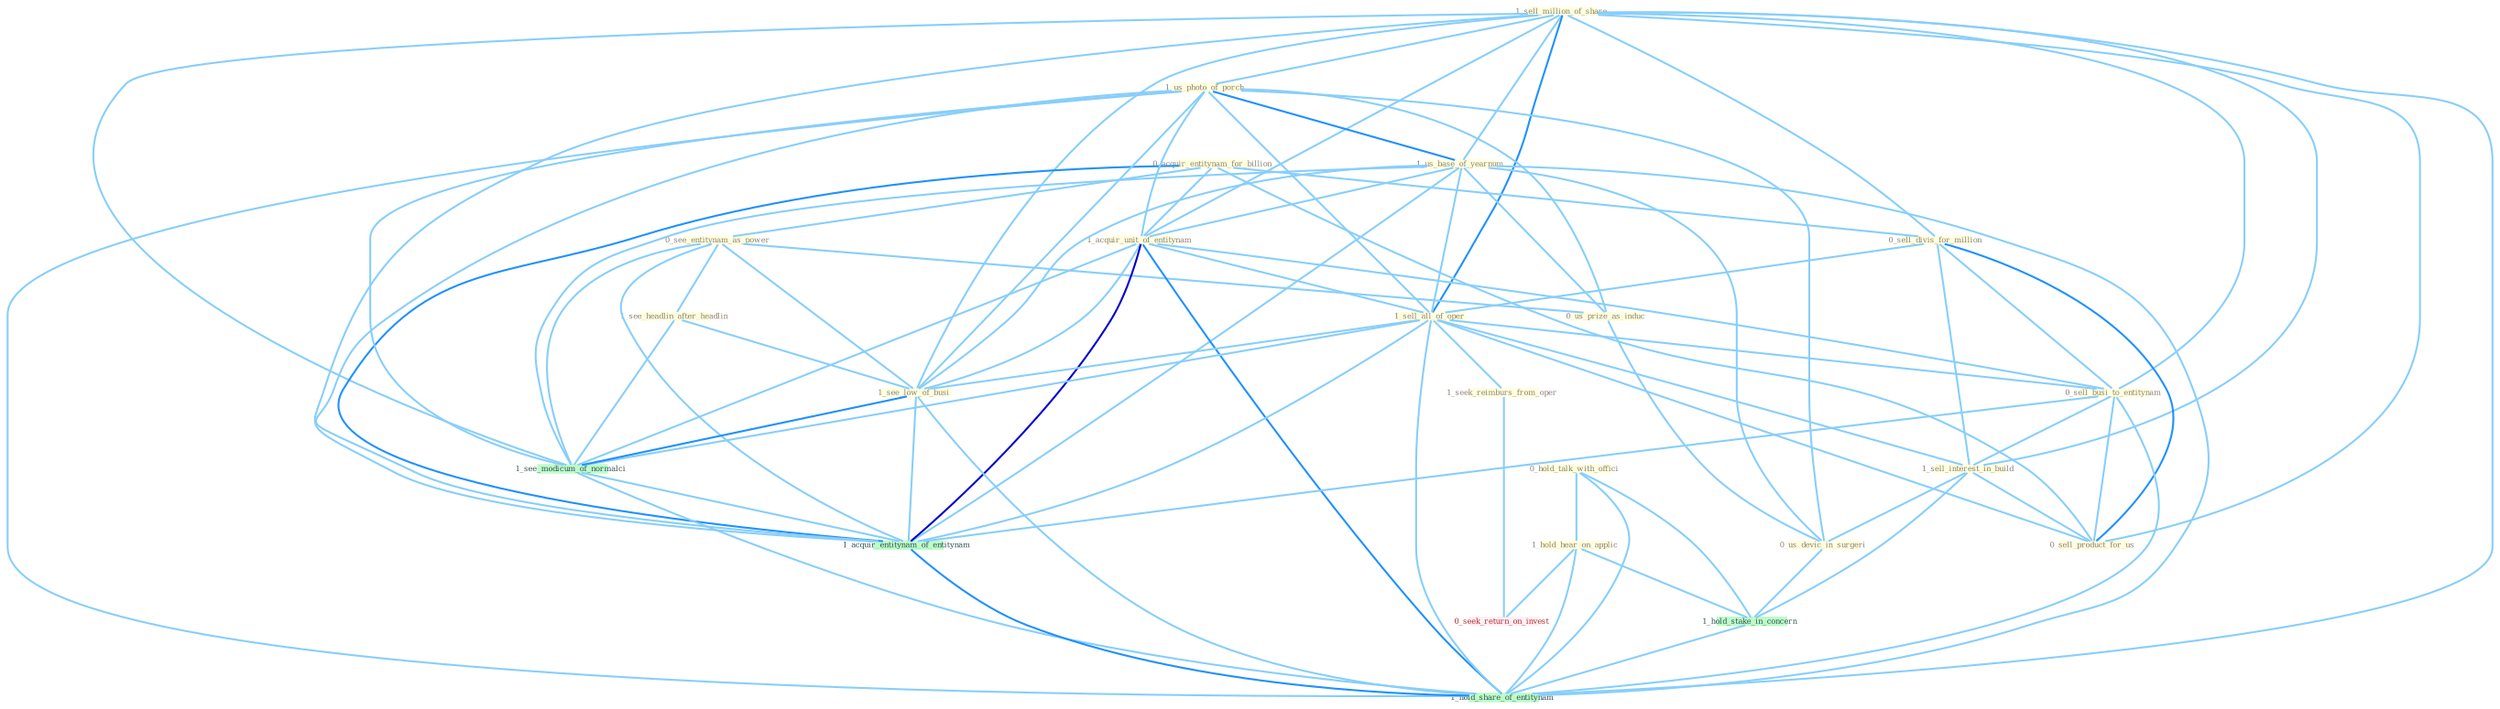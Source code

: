 Graph G{ 
    node
    [shape=polygon,style=filled,width=.5,height=.06,color="#BDFCC9",fixedsize=true,fontsize=4,
    fontcolor="#2f4f4f"];
    {node
    [color="#ffffe0", fontcolor="#8b7d6b"] "1_sell_million_of_share " "0_acquir_entitynam_for_billion " "1_us_photo_of_porch " "0_sell_divis_for_million " "0_see_entitynam_as_power " "1_us_base_of_yearnum " "0_hold_talk_with_offici " "1_acquir_unit_of_entitynam " "1_sell_all_of_oper " "0_sell_busi_to_entitynam " "0_us_prize_as_induc " "1_see_headlin_after_headlin " "1_sell_interest_in_build " "1_hold_hear_on_applic " "1_see_low_of_busi " "0_sell_product_for_us " "1_seek_reimburs_from_oper " "0_us_devic_in_surgeri "}
{node [color="#fff0f5", fontcolor="#b22222"] "0_seek_return_on_invest "}
edge [color="#B0E2FF"];

	"1_sell_million_of_share " -- "1_us_photo_of_porch " [w="1", color="#87cefa" ];
	"1_sell_million_of_share " -- "0_sell_divis_for_million " [w="1", color="#87cefa" ];
	"1_sell_million_of_share " -- "1_us_base_of_yearnum " [w="1", color="#87cefa" ];
	"1_sell_million_of_share " -- "1_acquir_unit_of_entitynam " [w="1", color="#87cefa" ];
	"1_sell_million_of_share " -- "1_sell_all_of_oper " [w="2", color="#1e90ff" , len=0.8];
	"1_sell_million_of_share " -- "0_sell_busi_to_entitynam " [w="1", color="#87cefa" ];
	"1_sell_million_of_share " -- "1_sell_interest_in_build " [w="1", color="#87cefa" ];
	"1_sell_million_of_share " -- "1_see_low_of_busi " [w="1", color="#87cefa" ];
	"1_sell_million_of_share " -- "0_sell_product_for_us " [w="1", color="#87cefa" ];
	"1_sell_million_of_share " -- "1_see_modicum_of_normalci " [w="1", color="#87cefa" ];
	"1_sell_million_of_share " -- "1_acquir_entitynam_of_entitynam " [w="1", color="#87cefa" ];
	"1_sell_million_of_share " -- "1_hold_share_of_entitynam " [w="1", color="#87cefa" ];
	"0_acquir_entitynam_for_billion " -- "0_sell_divis_for_million " [w="1", color="#87cefa" ];
	"0_acquir_entitynam_for_billion " -- "0_see_entitynam_as_power " [w="1", color="#87cefa" ];
	"0_acquir_entitynam_for_billion " -- "1_acquir_unit_of_entitynam " [w="1", color="#87cefa" ];
	"0_acquir_entitynam_for_billion " -- "0_sell_product_for_us " [w="1", color="#87cefa" ];
	"0_acquir_entitynam_for_billion " -- "1_acquir_entitynam_of_entitynam " [w="2", color="#1e90ff" , len=0.8];
	"1_us_photo_of_porch " -- "1_us_base_of_yearnum " [w="2", color="#1e90ff" , len=0.8];
	"1_us_photo_of_porch " -- "1_acquir_unit_of_entitynam " [w="1", color="#87cefa" ];
	"1_us_photo_of_porch " -- "1_sell_all_of_oper " [w="1", color="#87cefa" ];
	"1_us_photo_of_porch " -- "0_us_prize_as_induc " [w="1", color="#87cefa" ];
	"1_us_photo_of_porch " -- "1_see_low_of_busi " [w="1", color="#87cefa" ];
	"1_us_photo_of_porch " -- "0_us_devic_in_surgeri " [w="1", color="#87cefa" ];
	"1_us_photo_of_porch " -- "1_see_modicum_of_normalci " [w="1", color="#87cefa" ];
	"1_us_photo_of_porch " -- "1_acquir_entitynam_of_entitynam " [w="1", color="#87cefa" ];
	"1_us_photo_of_porch " -- "1_hold_share_of_entitynam " [w="1", color="#87cefa" ];
	"0_sell_divis_for_million " -- "1_sell_all_of_oper " [w="1", color="#87cefa" ];
	"0_sell_divis_for_million " -- "0_sell_busi_to_entitynam " [w="1", color="#87cefa" ];
	"0_sell_divis_for_million " -- "1_sell_interest_in_build " [w="1", color="#87cefa" ];
	"0_sell_divis_for_million " -- "0_sell_product_for_us " [w="2", color="#1e90ff" , len=0.8];
	"0_see_entitynam_as_power " -- "0_us_prize_as_induc " [w="1", color="#87cefa" ];
	"0_see_entitynam_as_power " -- "1_see_headlin_after_headlin " [w="1", color="#87cefa" ];
	"0_see_entitynam_as_power " -- "1_see_low_of_busi " [w="1", color="#87cefa" ];
	"0_see_entitynam_as_power " -- "1_see_modicum_of_normalci " [w="1", color="#87cefa" ];
	"0_see_entitynam_as_power " -- "1_acquir_entitynam_of_entitynam " [w="1", color="#87cefa" ];
	"1_us_base_of_yearnum " -- "1_acquir_unit_of_entitynam " [w="1", color="#87cefa" ];
	"1_us_base_of_yearnum " -- "1_sell_all_of_oper " [w="1", color="#87cefa" ];
	"1_us_base_of_yearnum " -- "0_us_prize_as_induc " [w="1", color="#87cefa" ];
	"1_us_base_of_yearnum " -- "1_see_low_of_busi " [w="1", color="#87cefa" ];
	"1_us_base_of_yearnum " -- "0_us_devic_in_surgeri " [w="1", color="#87cefa" ];
	"1_us_base_of_yearnum " -- "1_see_modicum_of_normalci " [w="1", color="#87cefa" ];
	"1_us_base_of_yearnum " -- "1_acquir_entitynam_of_entitynam " [w="1", color="#87cefa" ];
	"1_us_base_of_yearnum " -- "1_hold_share_of_entitynam " [w="1", color="#87cefa" ];
	"0_hold_talk_with_offici " -- "1_hold_hear_on_applic " [w="1", color="#87cefa" ];
	"0_hold_talk_with_offici " -- "1_hold_stake_in_concern " [w="1", color="#87cefa" ];
	"0_hold_talk_with_offici " -- "1_hold_share_of_entitynam " [w="1", color="#87cefa" ];
	"1_acquir_unit_of_entitynam " -- "1_sell_all_of_oper " [w="1", color="#87cefa" ];
	"1_acquir_unit_of_entitynam " -- "0_sell_busi_to_entitynam " [w="1", color="#87cefa" ];
	"1_acquir_unit_of_entitynam " -- "1_see_low_of_busi " [w="1", color="#87cefa" ];
	"1_acquir_unit_of_entitynam " -- "1_see_modicum_of_normalci " [w="1", color="#87cefa" ];
	"1_acquir_unit_of_entitynam " -- "1_acquir_entitynam_of_entitynam " [w="3", color="#0000cd" , len=0.6];
	"1_acquir_unit_of_entitynam " -- "1_hold_share_of_entitynam " [w="2", color="#1e90ff" , len=0.8];
	"1_sell_all_of_oper " -- "0_sell_busi_to_entitynam " [w="1", color="#87cefa" ];
	"1_sell_all_of_oper " -- "1_sell_interest_in_build " [w="1", color="#87cefa" ];
	"1_sell_all_of_oper " -- "1_see_low_of_busi " [w="1", color="#87cefa" ];
	"1_sell_all_of_oper " -- "0_sell_product_for_us " [w="1", color="#87cefa" ];
	"1_sell_all_of_oper " -- "1_seek_reimburs_from_oper " [w="1", color="#87cefa" ];
	"1_sell_all_of_oper " -- "1_see_modicum_of_normalci " [w="1", color="#87cefa" ];
	"1_sell_all_of_oper " -- "1_acquir_entitynam_of_entitynam " [w="1", color="#87cefa" ];
	"1_sell_all_of_oper " -- "1_hold_share_of_entitynam " [w="1", color="#87cefa" ];
	"0_sell_busi_to_entitynam " -- "1_sell_interest_in_build " [w="1", color="#87cefa" ];
	"0_sell_busi_to_entitynam " -- "0_sell_product_for_us " [w="1", color="#87cefa" ];
	"0_sell_busi_to_entitynam " -- "1_acquir_entitynam_of_entitynam " [w="1", color="#87cefa" ];
	"0_sell_busi_to_entitynam " -- "1_hold_share_of_entitynam " [w="1", color="#87cefa" ];
	"0_us_prize_as_induc " -- "0_us_devic_in_surgeri " [w="1", color="#87cefa" ];
	"1_see_headlin_after_headlin " -- "1_see_low_of_busi " [w="1", color="#87cefa" ];
	"1_see_headlin_after_headlin " -- "1_see_modicum_of_normalci " [w="1", color="#87cefa" ];
	"1_sell_interest_in_build " -- "0_sell_product_for_us " [w="1", color="#87cefa" ];
	"1_sell_interest_in_build " -- "0_us_devic_in_surgeri " [w="1", color="#87cefa" ];
	"1_sell_interest_in_build " -- "1_hold_stake_in_concern " [w="1", color="#87cefa" ];
	"1_hold_hear_on_applic " -- "1_hold_stake_in_concern " [w="1", color="#87cefa" ];
	"1_hold_hear_on_applic " -- "0_seek_return_on_invest " [w="1", color="#87cefa" ];
	"1_hold_hear_on_applic " -- "1_hold_share_of_entitynam " [w="1", color="#87cefa" ];
	"1_see_low_of_busi " -- "1_see_modicum_of_normalci " [w="2", color="#1e90ff" , len=0.8];
	"1_see_low_of_busi " -- "1_acquir_entitynam_of_entitynam " [w="1", color="#87cefa" ];
	"1_see_low_of_busi " -- "1_hold_share_of_entitynam " [w="1", color="#87cefa" ];
	"1_seek_reimburs_from_oper " -- "0_seek_return_on_invest " [w="1", color="#87cefa" ];
	"0_us_devic_in_surgeri " -- "1_hold_stake_in_concern " [w="1", color="#87cefa" ];
	"1_hold_stake_in_concern " -- "1_hold_share_of_entitynam " [w="1", color="#87cefa" ];
	"1_see_modicum_of_normalci " -- "1_acquir_entitynam_of_entitynam " [w="1", color="#87cefa" ];
	"1_see_modicum_of_normalci " -- "1_hold_share_of_entitynam " [w="1", color="#87cefa" ];
	"1_acquir_entitynam_of_entitynam " -- "1_hold_share_of_entitynam " [w="2", color="#1e90ff" , len=0.8];
}